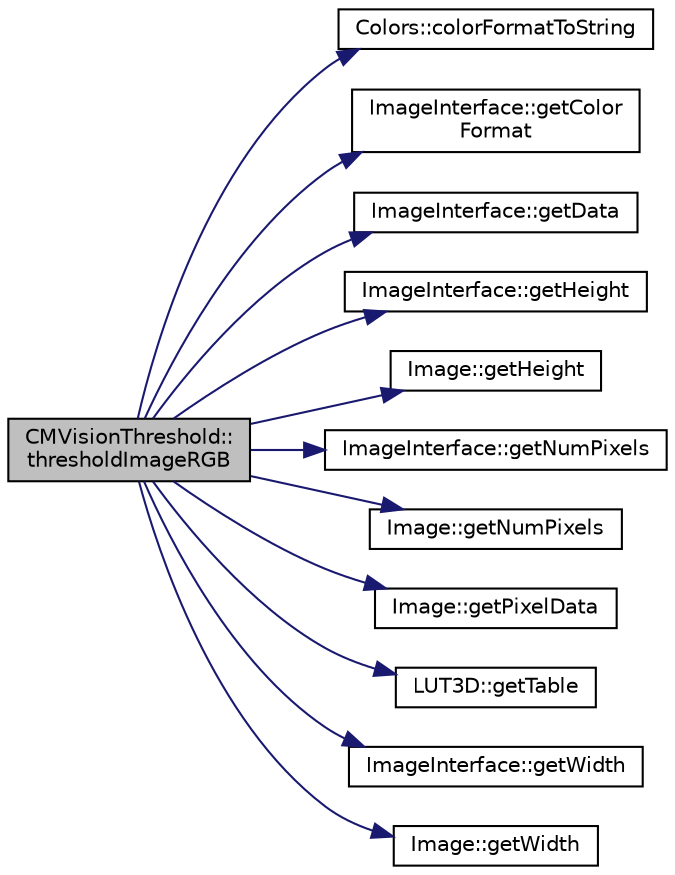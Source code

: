 digraph "CMVisionThreshold::thresholdImageRGB"
{
 // INTERACTIVE_SVG=YES
  edge [fontname="Helvetica",fontsize="10",labelfontname="Helvetica",labelfontsize="10"];
  node [fontname="Helvetica",fontsize="10",shape=record];
  rankdir="LR";
  Node1 [label="CMVisionThreshold::\lthresholdImageRGB",height=0.2,width=0.4,color="black", fillcolor="grey75", style="filled", fontcolor="black"];
  Node1 -> Node2 [color="midnightblue",fontsize="10",style="solid",fontname="Helvetica"];
  Node2 [label="Colors::colorFormatToString",height=0.2,width=0.4,color="black", fillcolor="white", style="filled",URL="$d9/d36/class_colors.html#a085839c597a6262301162471cef99367"];
  Node1 -> Node3 [color="midnightblue",fontsize="10",style="solid",fontname="Helvetica"];
  Node3 [label="ImageInterface::getColor\lFormat",height=0.2,width=0.4,color="black", fillcolor="white", style="filled",URL="$dc/dd6/class_image_interface.html#aaee5015138b45c230a233d3d66873043"];
  Node1 -> Node4 [color="midnightblue",fontsize="10",style="solid",fontname="Helvetica"];
  Node4 [label="ImageInterface::getData",height=0.2,width=0.4,color="black", fillcolor="white", style="filled",URL="$dc/dd6/class_image_interface.html#ac570e85be962102cb3f106e9e983caf7"];
  Node1 -> Node5 [color="midnightblue",fontsize="10",style="solid",fontname="Helvetica"];
  Node5 [label="ImageInterface::getHeight",height=0.2,width=0.4,color="black", fillcolor="white", style="filled",URL="$dc/dd6/class_image_interface.html#aa2adbc97d86724d6c3cbf48639a3c6a3"];
  Node1 -> Node6 [color="midnightblue",fontsize="10",style="solid",fontname="Helvetica"];
  Node6 [label="Image::getHeight",height=0.2,width=0.4,color="black", fillcolor="white", style="filled",URL="$de/d73/class_image.html#aada5318e6827064b9de69d2cf4eff2e3"];
  Node1 -> Node7 [color="midnightblue",fontsize="10",style="solid",fontname="Helvetica"];
  Node7 [label="ImageInterface::getNumPixels",height=0.2,width=0.4,color="black", fillcolor="white", style="filled",URL="$dc/dd6/class_image_interface.html#ab5b08701d71e4421f5a4a3abaed45ff8"];
  Node1 -> Node8 [color="midnightblue",fontsize="10",style="solid",fontname="Helvetica"];
  Node8 [label="Image::getNumPixels",height=0.2,width=0.4,color="black", fillcolor="white", style="filled",URL="$de/d73/class_image.html#a61645c0c4b68709ecae841c96ed144c6"];
  Node1 -> Node9 [color="midnightblue",fontsize="10",style="solid",fontname="Helvetica"];
  Node9 [label="Image::getPixelData",height=0.2,width=0.4,color="black", fillcolor="white", style="filled",URL="$de/d73/class_image.html#adb1c63515c088b47f678251e4a47f677"];
  Node1 -> Node10 [color="midnightblue",fontsize="10",style="solid",fontname="Helvetica"];
  Node10 [label="LUT3D::getTable",height=0.2,width=0.4,color="black", fillcolor="white", style="filled",URL="$d7/d15/class_l_u_t3_d.html#aa4bdb1c3882c5d5099ce123b5ac1964b"];
  Node1 -> Node11 [color="midnightblue",fontsize="10",style="solid",fontname="Helvetica"];
  Node11 [label="ImageInterface::getWidth",height=0.2,width=0.4,color="black", fillcolor="white", style="filled",URL="$dc/dd6/class_image_interface.html#a7ab8e39f961fbea3f81d77d4827cda02"];
  Node1 -> Node12 [color="midnightblue",fontsize="10",style="solid",fontname="Helvetica"];
  Node12 [label="Image::getWidth",height=0.2,width=0.4,color="black", fillcolor="white", style="filled",URL="$de/d73/class_image.html#afcc957626bd7f203422a2612547193f6"];
}
